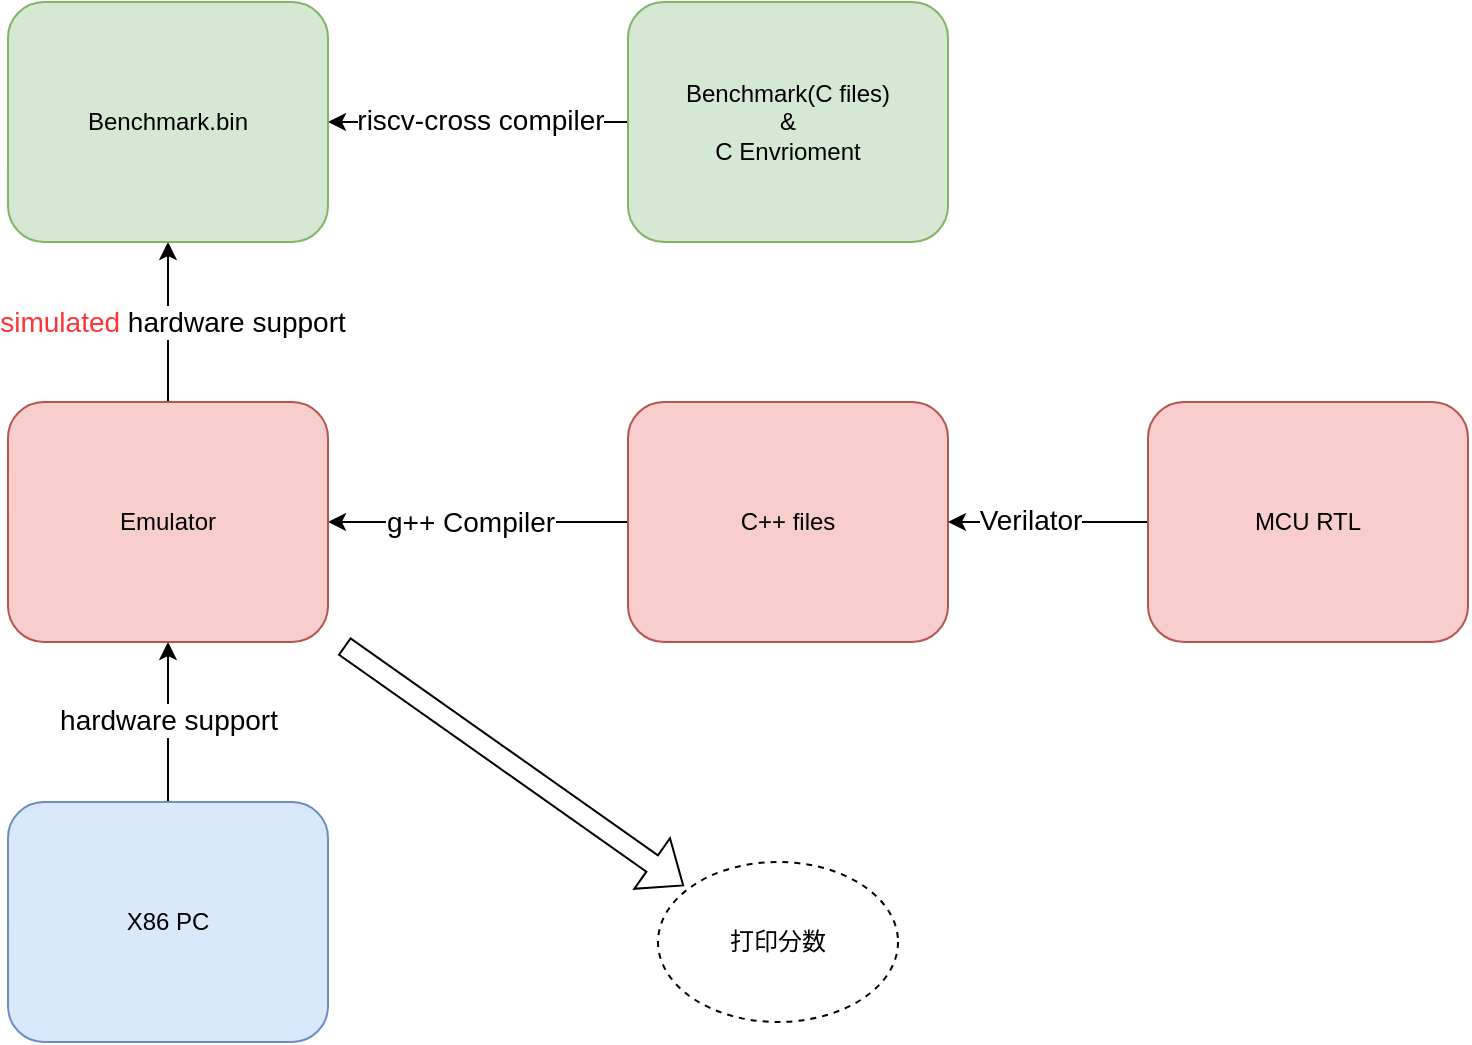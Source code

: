 <mxfile version="21.6.8" type="device">
  <diagram name="Page-1" id="iY0SH_jbsJScwaNwZ1_d">
    <mxGraphModel dx="989" dy="581" grid="0" gridSize="10" guides="1" tooltips="1" connect="1" arrows="1" fold="1" page="1" pageScale="1" pageWidth="850" pageHeight="1100" math="0" shadow="0">
      <root>
        <mxCell id="0" />
        <mxCell id="1" parent="0" />
        <mxCell id="m04cw624Dt1Q1OAdnuAl-7" style="edgeStyle=orthogonalEdgeStyle;rounded=0;orthogonalLoop=1;jettySize=auto;html=1;exitX=0.5;exitY=0;exitDx=0;exitDy=0;" edge="1" parent="1" source="m04cw624Dt1Q1OAdnuAl-1" target="m04cw624Dt1Q1OAdnuAl-3">
          <mxGeometry relative="1" as="geometry" />
        </mxCell>
        <mxCell id="m04cw624Dt1Q1OAdnuAl-8" value="&lt;font style=&quot;font-size: 14px;&quot;&gt;hardware support&lt;/font&gt;" style="edgeLabel;html=1;align=center;verticalAlign=middle;resizable=0;points=[];" vertex="1" connectable="0" parent="m04cw624Dt1Q1OAdnuAl-7">
          <mxGeometry x="0.025" relative="1" as="geometry">
            <mxPoint as="offset" />
          </mxGeometry>
        </mxCell>
        <mxCell id="m04cw624Dt1Q1OAdnuAl-1" value="X86 PC" style="rounded=1;whiteSpace=wrap;html=1;fillColor=#dae8fc;strokeColor=#6c8ebf;" vertex="1" parent="1">
          <mxGeometry x="40" y="480" width="160" height="120" as="geometry" />
        </mxCell>
        <mxCell id="m04cw624Dt1Q1OAdnuAl-4" style="edgeStyle=orthogonalEdgeStyle;rounded=0;orthogonalLoop=1;jettySize=auto;html=1;exitX=0;exitY=0.5;exitDx=0;exitDy=0;" edge="1" parent="1" source="m04cw624Dt1Q1OAdnuAl-2" target="m04cw624Dt1Q1OAdnuAl-3">
          <mxGeometry relative="1" as="geometry" />
        </mxCell>
        <mxCell id="m04cw624Dt1Q1OAdnuAl-5" value="&lt;font style=&quot;font-size: 14px;&quot;&gt;g++ Compiler&lt;/font&gt;" style="edgeLabel;html=1;align=center;verticalAlign=middle;resizable=0;points=[];" vertex="1" connectable="0" parent="m04cw624Dt1Q1OAdnuAl-4">
          <mxGeometry x="0.05" relative="1" as="geometry">
            <mxPoint as="offset" />
          </mxGeometry>
        </mxCell>
        <mxCell id="m04cw624Dt1Q1OAdnuAl-2" value="C++ files" style="rounded=1;whiteSpace=wrap;html=1;fillColor=#f8cecc;strokeColor=#b85450;" vertex="1" parent="1">
          <mxGeometry x="350" y="280" width="160" height="120" as="geometry" />
        </mxCell>
        <mxCell id="m04cw624Dt1Q1OAdnuAl-13" style="edgeStyle=orthogonalEdgeStyle;rounded=0;orthogonalLoop=1;jettySize=auto;html=1;exitX=0.5;exitY=0;exitDx=0;exitDy=0;entryX=0.5;entryY=1;entryDx=0;entryDy=0;" edge="1" parent="1" source="m04cw624Dt1Q1OAdnuAl-3" target="m04cw624Dt1Q1OAdnuAl-10">
          <mxGeometry relative="1" as="geometry" />
        </mxCell>
        <mxCell id="m04cw624Dt1Q1OAdnuAl-14" value="&lt;font style=&quot;font-size: 14px;&quot;&gt;&lt;font style=&quot;font-size: 14px;&quot; color=&quot;#ff3333&quot;&gt;simulated&lt;/font&gt; hardware support&lt;/font&gt;" style="edgeLabel;html=1;align=center;verticalAlign=middle;resizable=0;points=[];" vertex="1" connectable="0" parent="m04cw624Dt1Q1OAdnuAl-13">
          <mxGeometry y="-2" relative="1" as="geometry">
            <mxPoint as="offset" />
          </mxGeometry>
        </mxCell>
        <mxCell id="m04cw624Dt1Q1OAdnuAl-3" value="Emulator" style="rounded=1;whiteSpace=wrap;html=1;fillColor=#f8cecc;strokeColor=#b85450;" vertex="1" parent="1">
          <mxGeometry x="40" y="280" width="160" height="120" as="geometry" />
        </mxCell>
        <mxCell id="m04cw624Dt1Q1OAdnuAl-11" style="edgeStyle=orthogonalEdgeStyle;rounded=0;orthogonalLoop=1;jettySize=auto;html=1;exitX=0;exitY=0.5;exitDx=0;exitDy=0;" edge="1" parent="1" source="m04cw624Dt1Q1OAdnuAl-9" target="m04cw624Dt1Q1OAdnuAl-10">
          <mxGeometry relative="1" as="geometry" />
        </mxCell>
        <mxCell id="m04cw624Dt1Q1OAdnuAl-12" value="&lt;font style=&quot;font-size: 14px;&quot;&gt;riscv-cross compiler&lt;/font&gt;" style="edgeLabel;html=1;align=center;verticalAlign=middle;resizable=0;points=[];" vertex="1" connectable="0" parent="m04cw624Dt1Q1OAdnuAl-11">
          <mxGeometry x="0.183" y="-1" relative="1" as="geometry">
            <mxPoint x="14" as="offset" />
          </mxGeometry>
        </mxCell>
        <mxCell id="m04cw624Dt1Q1OAdnuAl-9" value="Benchmark(C files)&lt;br&gt;&amp;amp;&lt;br style=&quot;border-color: var(--border-color);&quot;&gt;C Envrioment" style="rounded=1;whiteSpace=wrap;html=1;fillColor=#d5e8d4;strokeColor=#82b366;" vertex="1" parent="1">
          <mxGeometry x="350" y="80" width="160" height="120" as="geometry" />
        </mxCell>
        <mxCell id="m04cw624Dt1Q1OAdnuAl-10" value="Benchmark.bin" style="rounded=1;whiteSpace=wrap;html=1;fillColor=#d5e8d4;strokeColor=#82b366;" vertex="1" parent="1">
          <mxGeometry x="40" y="80" width="160" height="120" as="geometry" />
        </mxCell>
        <mxCell id="m04cw624Dt1Q1OAdnuAl-16" style="edgeStyle=orthogonalEdgeStyle;rounded=0;orthogonalLoop=1;jettySize=auto;html=1;exitX=0;exitY=0.5;exitDx=0;exitDy=0;entryX=1;entryY=0.5;entryDx=0;entryDy=0;" edge="1" parent="1" source="m04cw624Dt1Q1OAdnuAl-15" target="m04cw624Dt1Q1OAdnuAl-2">
          <mxGeometry relative="1" as="geometry" />
        </mxCell>
        <mxCell id="m04cw624Dt1Q1OAdnuAl-17" value="&lt;font style=&quot;font-size: 14px;&quot;&gt;Verilator&lt;/font&gt;" style="edgeLabel;html=1;align=center;verticalAlign=middle;resizable=0;points=[];" vertex="1" connectable="0" parent="m04cw624Dt1Q1OAdnuAl-16">
          <mxGeometry x="0.206" y="-1" relative="1" as="geometry">
            <mxPoint x="1" as="offset" />
          </mxGeometry>
        </mxCell>
        <mxCell id="m04cw624Dt1Q1OAdnuAl-15" value="MCU RTL&lt;br&gt;" style="rounded=1;whiteSpace=wrap;html=1;fillColor=#f8cecc;strokeColor=#b85450;" vertex="1" parent="1">
          <mxGeometry x="610" y="280" width="160" height="120" as="geometry" />
        </mxCell>
        <mxCell id="m04cw624Dt1Q1OAdnuAl-18" value="" style="shape=flexArrow;endArrow=classic;html=1;rounded=0;fillColor=none;" edge="1" parent="1">
          <mxGeometry width="50" height="50" relative="1" as="geometry">
            <mxPoint x="208" y="402" as="sourcePoint" />
            <mxPoint x="378" y="522" as="targetPoint" />
          </mxGeometry>
        </mxCell>
        <mxCell id="m04cw624Dt1Q1OAdnuAl-21" value="打印分数" style="ellipse;whiteSpace=wrap;html=1;dashed=1;" vertex="1" parent="1">
          <mxGeometry x="365" y="510" width="120" height="80" as="geometry" />
        </mxCell>
      </root>
    </mxGraphModel>
  </diagram>
</mxfile>
